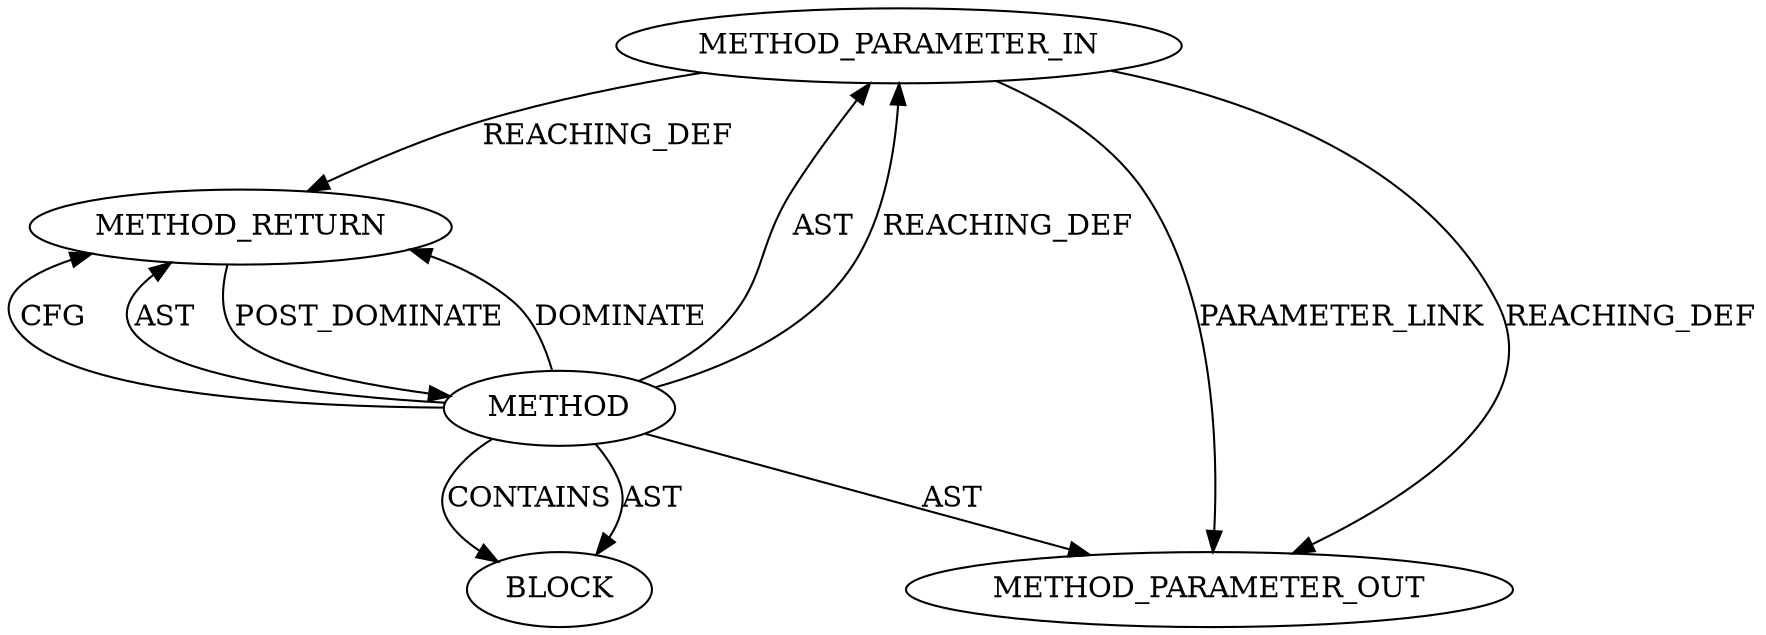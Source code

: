 digraph {
  20203 [label=METHOD_PARAMETER_IN ORDER=1 CODE="p1" IS_VARIADIC=false TYPE_FULL_NAME="ANY" EVALUATION_STRATEGY="BY_VALUE" INDEX=1 NAME="p1"]
  20202 [label=METHOD AST_PARENT_TYPE="NAMESPACE_BLOCK" AST_PARENT_FULL_NAME="<global>" ORDER=0 CODE="<empty>" FULL_NAME="ntohl" IS_EXTERNAL=true FILENAME="<empty>" SIGNATURE="" NAME="ntohl"]
  20204 [label=BLOCK ORDER=1 ARGUMENT_INDEX=1 CODE="<empty>" TYPE_FULL_NAME="ANY"]
  20205 [label=METHOD_RETURN ORDER=2 CODE="RET" TYPE_FULL_NAME="ANY" EVALUATION_STRATEGY="BY_VALUE"]
  22092 [label=METHOD_PARAMETER_OUT ORDER=1 CODE="p1" IS_VARIADIC=false TYPE_FULL_NAME="ANY" EVALUATION_STRATEGY="BY_VALUE" INDEX=1 NAME="p1"]
  20202 -> 20203 [label=AST ]
  20202 -> 22092 [label=AST ]
  20203 -> 22092 [label=REACHING_DEF VARIABLE="p1"]
  20202 -> 20204 [label=AST ]
  20202 -> 20205 [label=DOMINATE ]
  20202 -> 20205 [label=CFG ]
  20202 -> 20203 [label=REACHING_DEF VARIABLE=""]
  20202 -> 20204 [label=CONTAINS ]
  20203 -> 20205 [label=REACHING_DEF VARIABLE="p1"]
  20203 -> 22092 [label=PARAMETER_LINK ]
  20202 -> 20205 [label=AST ]
  20205 -> 20202 [label=POST_DOMINATE ]
}
